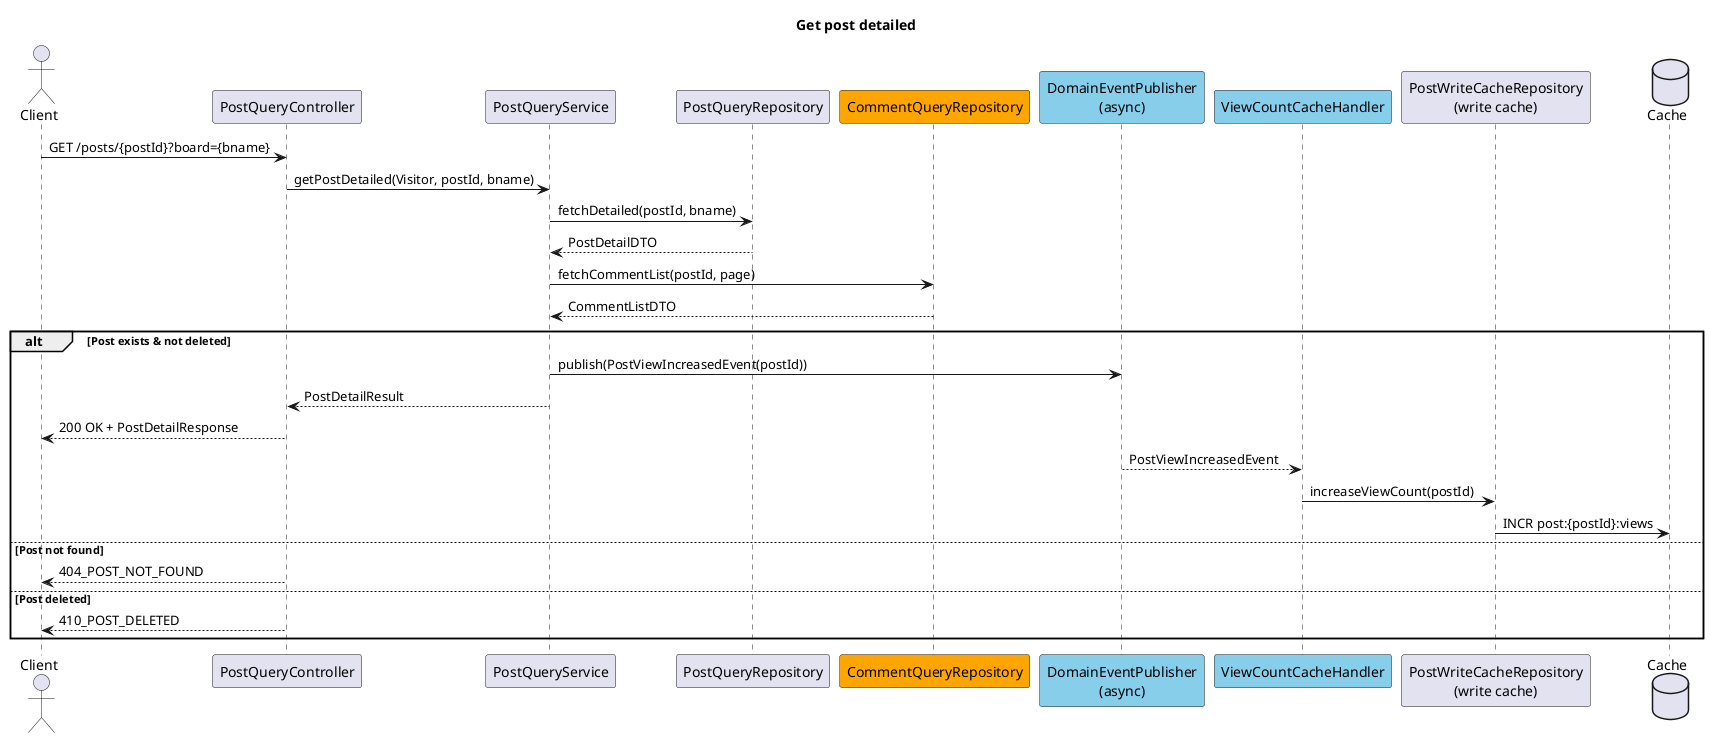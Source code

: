 @startuml PostDetailSeqWithCache
title Get post detailed
actor Client
participant PostQueryController
participant PostQueryService
participant PostQueryRepository
participant CommentQueryRepository #orange
participant "DomainEventPublisher\n(async)" as DomainEventPublisher #skyblue
participant ViewCountCacheHandler #skyblue
participant "PostWriteCacheRepository\n(write cache)" as PostCacheRepository
database    Cache

Client -> PostQueryController : GET /posts/{postId}?board={bname}
PostQueryController -> PostQueryService : getPostDetailed(Visitor, postId, bname)
PostQueryService -> PostQueryRepository : fetchDetailed(postId, bname)
PostQueryRepository --> PostQueryService : PostDetailDTO
PostQueryService -> CommentQueryRepository : fetchCommentList(postId, page)
CommentQueryRepository --> PostQueryService : CommentListDTO
alt Post exists & not deleted
    PostQueryService -> DomainEventPublisher : publish(PostViewIncreasedEvent(postId))
    PostQueryService --> PostQueryController : PostDetailResult
    PostQueryController --> Client : 200 OK + PostDetailResponse
    DomainEventPublisher --> ViewCountCacheHandler : PostViewIncreasedEvent
    ViewCountCacheHandler -> PostCacheRepository : increaseViewCount(postId)
    PostCacheRepository -> Cache : INCR post:{postId}:views
else Post not found
    PostQueryController --> Client : 404_POST_NOT_FOUND
else Post deleted
    PostQueryController --> Client : 410_POST_DELETED
end
@enduml


